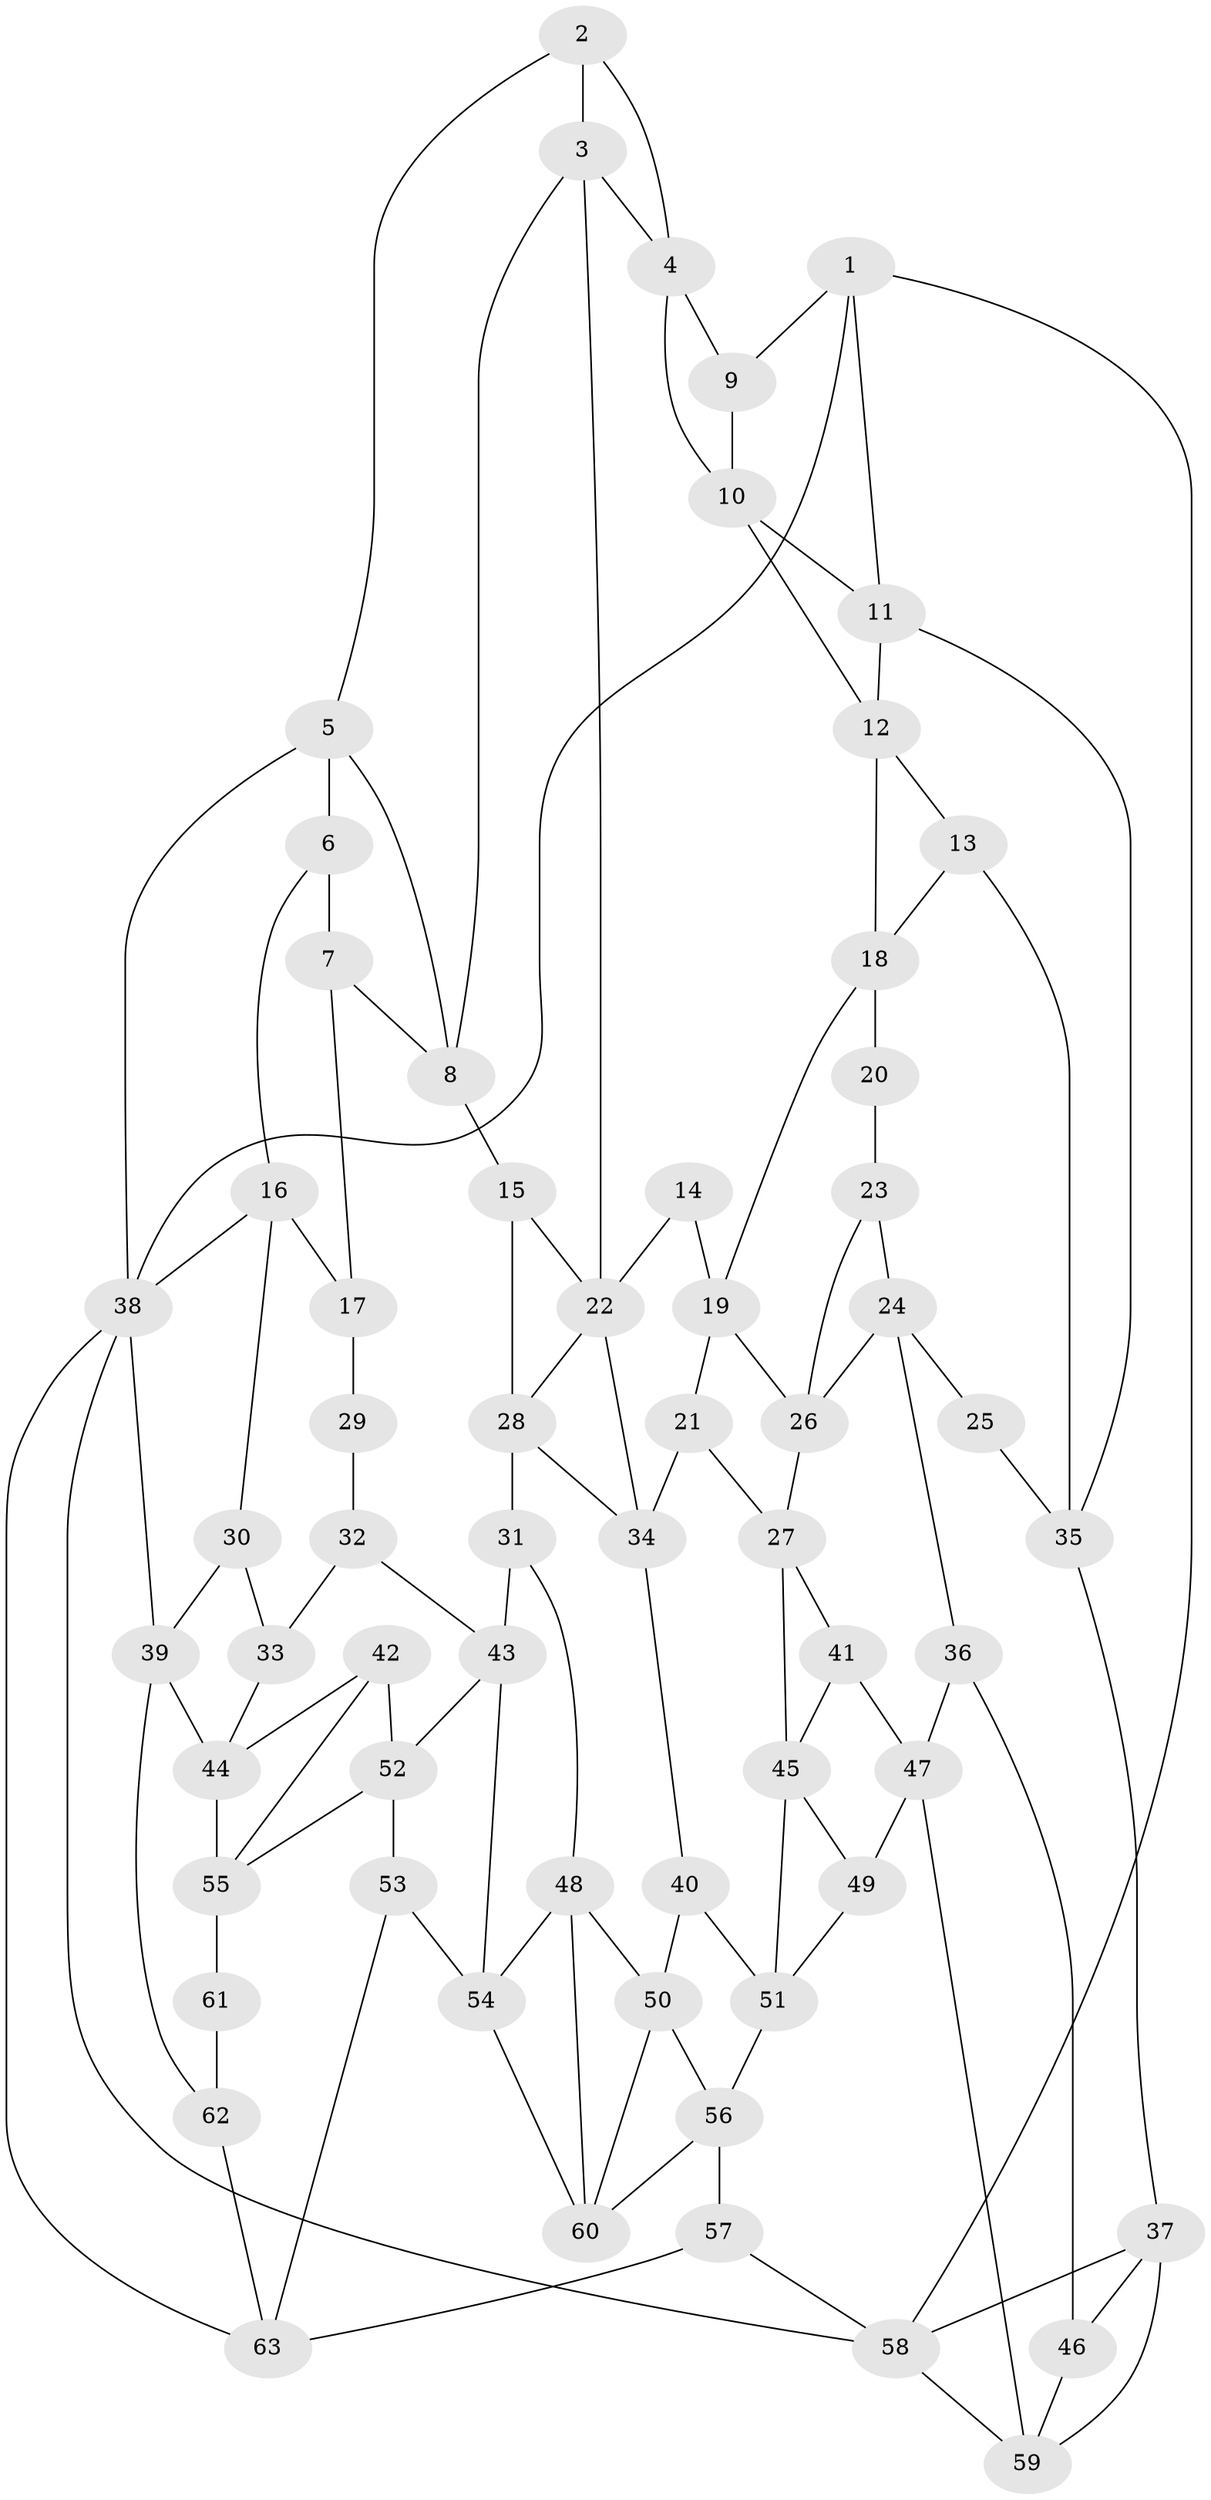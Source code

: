 // original degree distribution, {3: 0.031746031746031744, 5: 0.5079365079365079, 6: 0.23809523809523808, 4: 0.2222222222222222}
// Generated by graph-tools (version 1.1) at 2025/03/03/09/25 03:03:21]
// undirected, 63 vertices, 112 edges
graph export_dot {
graph [start="1"]
  node [color=gray90,style=filled];
  1;
  2;
  3;
  4;
  5;
  6;
  7;
  8;
  9;
  10;
  11;
  12;
  13;
  14;
  15;
  16;
  17;
  18;
  19;
  20;
  21;
  22;
  23;
  24;
  25;
  26;
  27;
  28;
  29;
  30;
  31;
  32;
  33;
  34;
  35;
  36;
  37;
  38;
  39;
  40;
  41;
  42;
  43;
  44;
  45;
  46;
  47;
  48;
  49;
  50;
  51;
  52;
  53;
  54;
  55;
  56;
  57;
  58;
  59;
  60;
  61;
  62;
  63;
  1 -- 9 [weight=1.0];
  1 -- 11 [weight=1.0];
  1 -- 38 [weight=1.0];
  1 -- 58 [weight=1.0];
  2 -- 3 [weight=1.0];
  2 -- 4 [weight=1.0];
  2 -- 5 [weight=1.0];
  3 -- 4 [weight=1.0];
  3 -- 8 [weight=1.0];
  3 -- 22 [weight=1.0];
  4 -- 9 [weight=1.0];
  4 -- 10 [weight=1.0];
  5 -- 6 [weight=2.0];
  5 -- 8 [weight=1.0];
  5 -- 38 [weight=1.0];
  6 -- 7 [weight=1.0];
  6 -- 16 [weight=1.0];
  7 -- 8 [weight=1.0];
  7 -- 17 [weight=1.0];
  8 -- 15 [weight=1.0];
  9 -- 10 [weight=1.0];
  10 -- 11 [weight=1.0];
  10 -- 12 [weight=1.0];
  11 -- 12 [weight=1.0];
  11 -- 35 [weight=1.0];
  12 -- 13 [weight=1.0];
  12 -- 18 [weight=1.0];
  13 -- 18 [weight=1.0];
  13 -- 35 [weight=1.0];
  14 -- 19 [weight=1.0];
  14 -- 22 [weight=2.0];
  15 -- 22 [weight=1.0];
  15 -- 28 [weight=1.0];
  16 -- 17 [weight=1.0];
  16 -- 30 [weight=1.0];
  16 -- 38 [weight=1.0];
  17 -- 29 [weight=1.0];
  18 -- 19 [weight=1.0];
  18 -- 20 [weight=1.0];
  19 -- 21 [weight=1.0];
  19 -- 26 [weight=1.0];
  20 -- 23 [weight=2.0];
  21 -- 27 [weight=1.0];
  21 -- 34 [weight=1.0];
  22 -- 28 [weight=1.0];
  22 -- 34 [weight=1.0];
  23 -- 24 [weight=1.0];
  23 -- 26 [weight=1.0];
  24 -- 25 [weight=1.0];
  24 -- 26 [weight=1.0];
  24 -- 36 [weight=1.0];
  25 -- 35 [weight=2.0];
  26 -- 27 [weight=1.0];
  27 -- 41 [weight=1.0];
  27 -- 45 [weight=1.0];
  28 -- 31 [weight=1.0];
  28 -- 34 [weight=1.0];
  29 -- 32 [weight=2.0];
  30 -- 33 [weight=1.0];
  30 -- 39 [weight=1.0];
  31 -- 43 [weight=1.0];
  31 -- 48 [weight=1.0];
  32 -- 33 [weight=2.0];
  32 -- 43 [weight=1.0];
  33 -- 44 [weight=1.0];
  34 -- 40 [weight=1.0];
  35 -- 37 [weight=1.0];
  36 -- 46 [weight=1.0];
  36 -- 47 [weight=1.0];
  37 -- 46 [weight=1.0];
  37 -- 58 [weight=1.0];
  37 -- 59 [weight=1.0];
  38 -- 39 [weight=1.0];
  38 -- 58 [weight=1.0];
  38 -- 63 [weight=1.0];
  39 -- 44 [weight=1.0];
  39 -- 62 [weight=1.0];
  40 -- 50 [weight=1.0];
  40 -- 51 [weight=1.0];
  41 -- 45 [weight=1.0];
  41 -- 47 [weight=1.0];
  42 -- 44 [weight=1.0];
  42 -- 52 [weight=1.0];
  42 -- 55 [weight=1.0];
  43 -- 52 [weight=1.0];
  43 -- 54 [weight=1.0];
  44 -- 55 [weight=1.0];
  45 -- 49 [weight=1.0];
  45 -- 51 [weight=1.0];
  46 -- 59 [weight=1.0];
  47 -- 49 [weight=1.0];
  47 -- 59 [weight=1.0];
  48 -- 50 [weight=1.0];
  48 -- 54 [weight=1.0];
  48 -- 60 [weight=1.0];
  49 -- 51 [weight=1.0];
  50 -- 56 [weight=1.0];
  50 -- 60 [weight=1.0];
  51 -- 56 [weight=1.0];
  52 -- 53 [weight=1.0];
  52 -- 55 [weight=1.0];
  53 -- 54 [weight=1.0];
  53 -- 63 [weight=1.0];
  54 -- 60 [weight=1.0];
  55 -- 61 [weight=2.0];
  56 -- 57 [weight=1.0];
  56 -- 60 [weight=1.0];
  57 -- 58 [weight=1.0];
  57 -- 63 [weight=1.0];
  58 -- 59 [weight=1.0];
  61 -- 62 [weight=2.0];
  62 -- 63 [weight=1.0];
}
